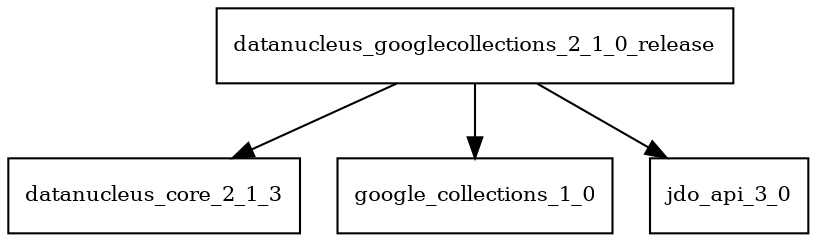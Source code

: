 digraph datanucleus_googlecollections_2_1_0_release_dependencies {
  node [shape = box, fontsize=10.0];
  datanucleus_googlecollections_2_1_0_release -> datanucleus_core_2_1_3;
  datanucleus_googlecollections_2_1_0_release -> google_collections_1_0;
  datanucleus_googlecollections_2_1_0_release -> jdo_api_3_0;
}

